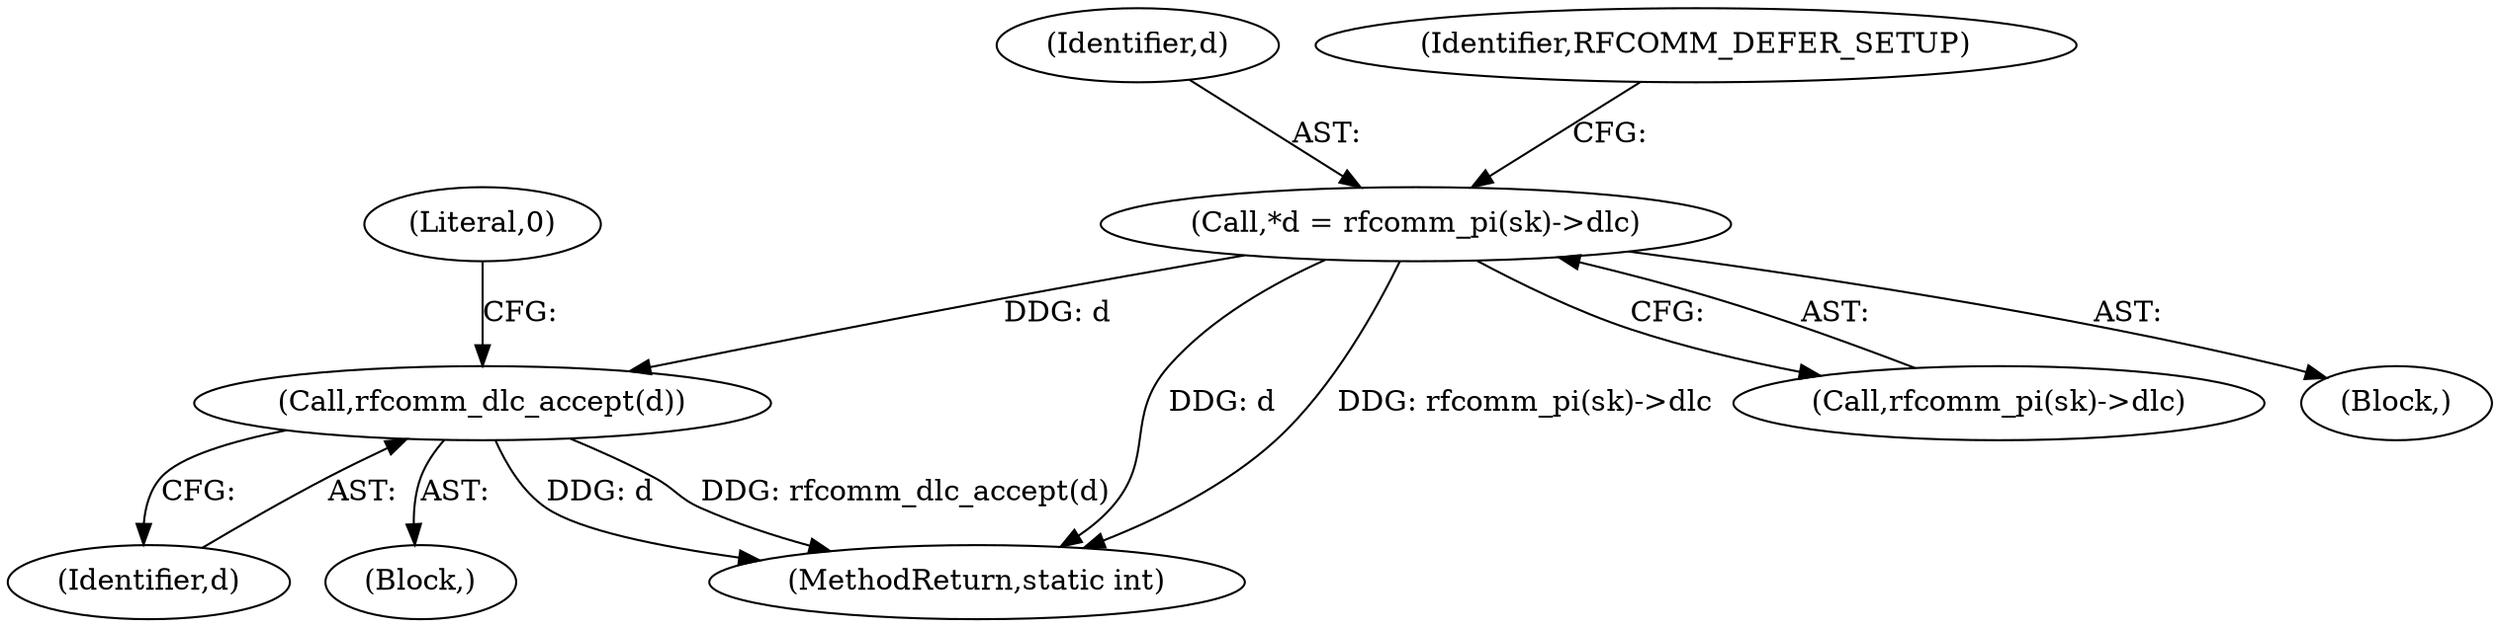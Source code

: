 digraph "0_linux_f3d3342602f8bcbf37d7c46641cb9bca7618eb1c_9@pointer" {
"1000129" [label="(Call,rfcomm_dlc_accept(d))"];
"1000114" [label="(Call,*d = rfcomm_pi(sk)->dlc)"];
"1000130" [label="(Identifier,d)"];
"1000116" [label="(Call,rfcomm_pi(sk)->dlc)"];
"1000132" [label="(Literal,0)"];
"1000115" [label="(Identifier,d)"];
"1000114" [label="(Call,*d = rfcomm_pi(sk)->dlc)"];
"1000128" [label="(Block,)"];
"1000106" [label="(Block,)"];
"1000179" [label="(MethodReturn,static int)"];
"1000129" [label="(Call,rfcomm_dlc_accept(d))"];
"1000123" [label="(Identifier,RFCOMM_DEFER_SETUP)"];
"1000129" -> "1000128"  [label="AST: "];
"1000129" -> "1000130"  [label="CFG: "];
"1000130" -> "1000129"  [label="AST: "];
"1000132" -> "1000129"  [label="CFG: "];
"1000129" -> "1000179"  [label="DDG: d"];
"1000129" -> "1000179"  [label="DDG: rfcomm_dlc_accept(d)"];
"1000114" -> "1000129"  [label="DDG: d"];
"1000114" -> "1000106"  [label="AST: "];
"1000114" -> "1000116"  [label="CFG: "];
"1000115" -> "1000114"  [label="AST: "];
"1000116" -> "1000114"  [label="AST: "];
"1000123" -> "1000114"  [label="CFG: "];
"1000114" -> "1000179"  [label="DDG: d"];
"1000114" -> "1000179"  [label="DDG: rfcomm_pi(sk)->dlc"];
}
